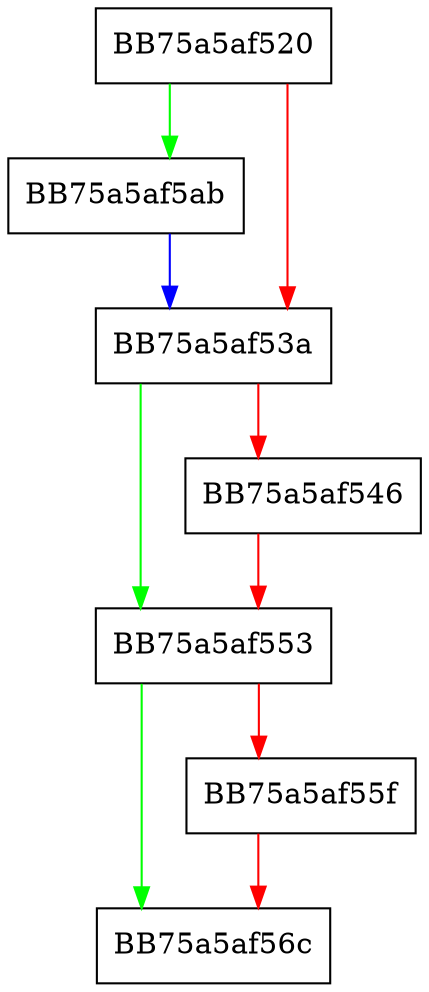digraph FindClose {
  node [shape="box"];
  graph [splines=ortho];
  BB75a5af520 -> BB75a5af5ab [color="green"];
  BB75a5af520 -> BB75a5af53a [color="red"];
  BB75a5af53a -> BB75a5af553 [color="green"];
  BB75a5af53a -> BB75a5af546 [color="red"];
  BB75a5af546 -> BB75a5af553 [color="red"];
  BB75a5af553 -> BB75a5af56c [color="green"];
  BB75a5af553 -> BB75a5af55f [color="red"];
  BB75a5af55f -> BB75a5af56c [color="red"];
  BB75a5af5ab -> BB75a5af53a [color="blue"];
}